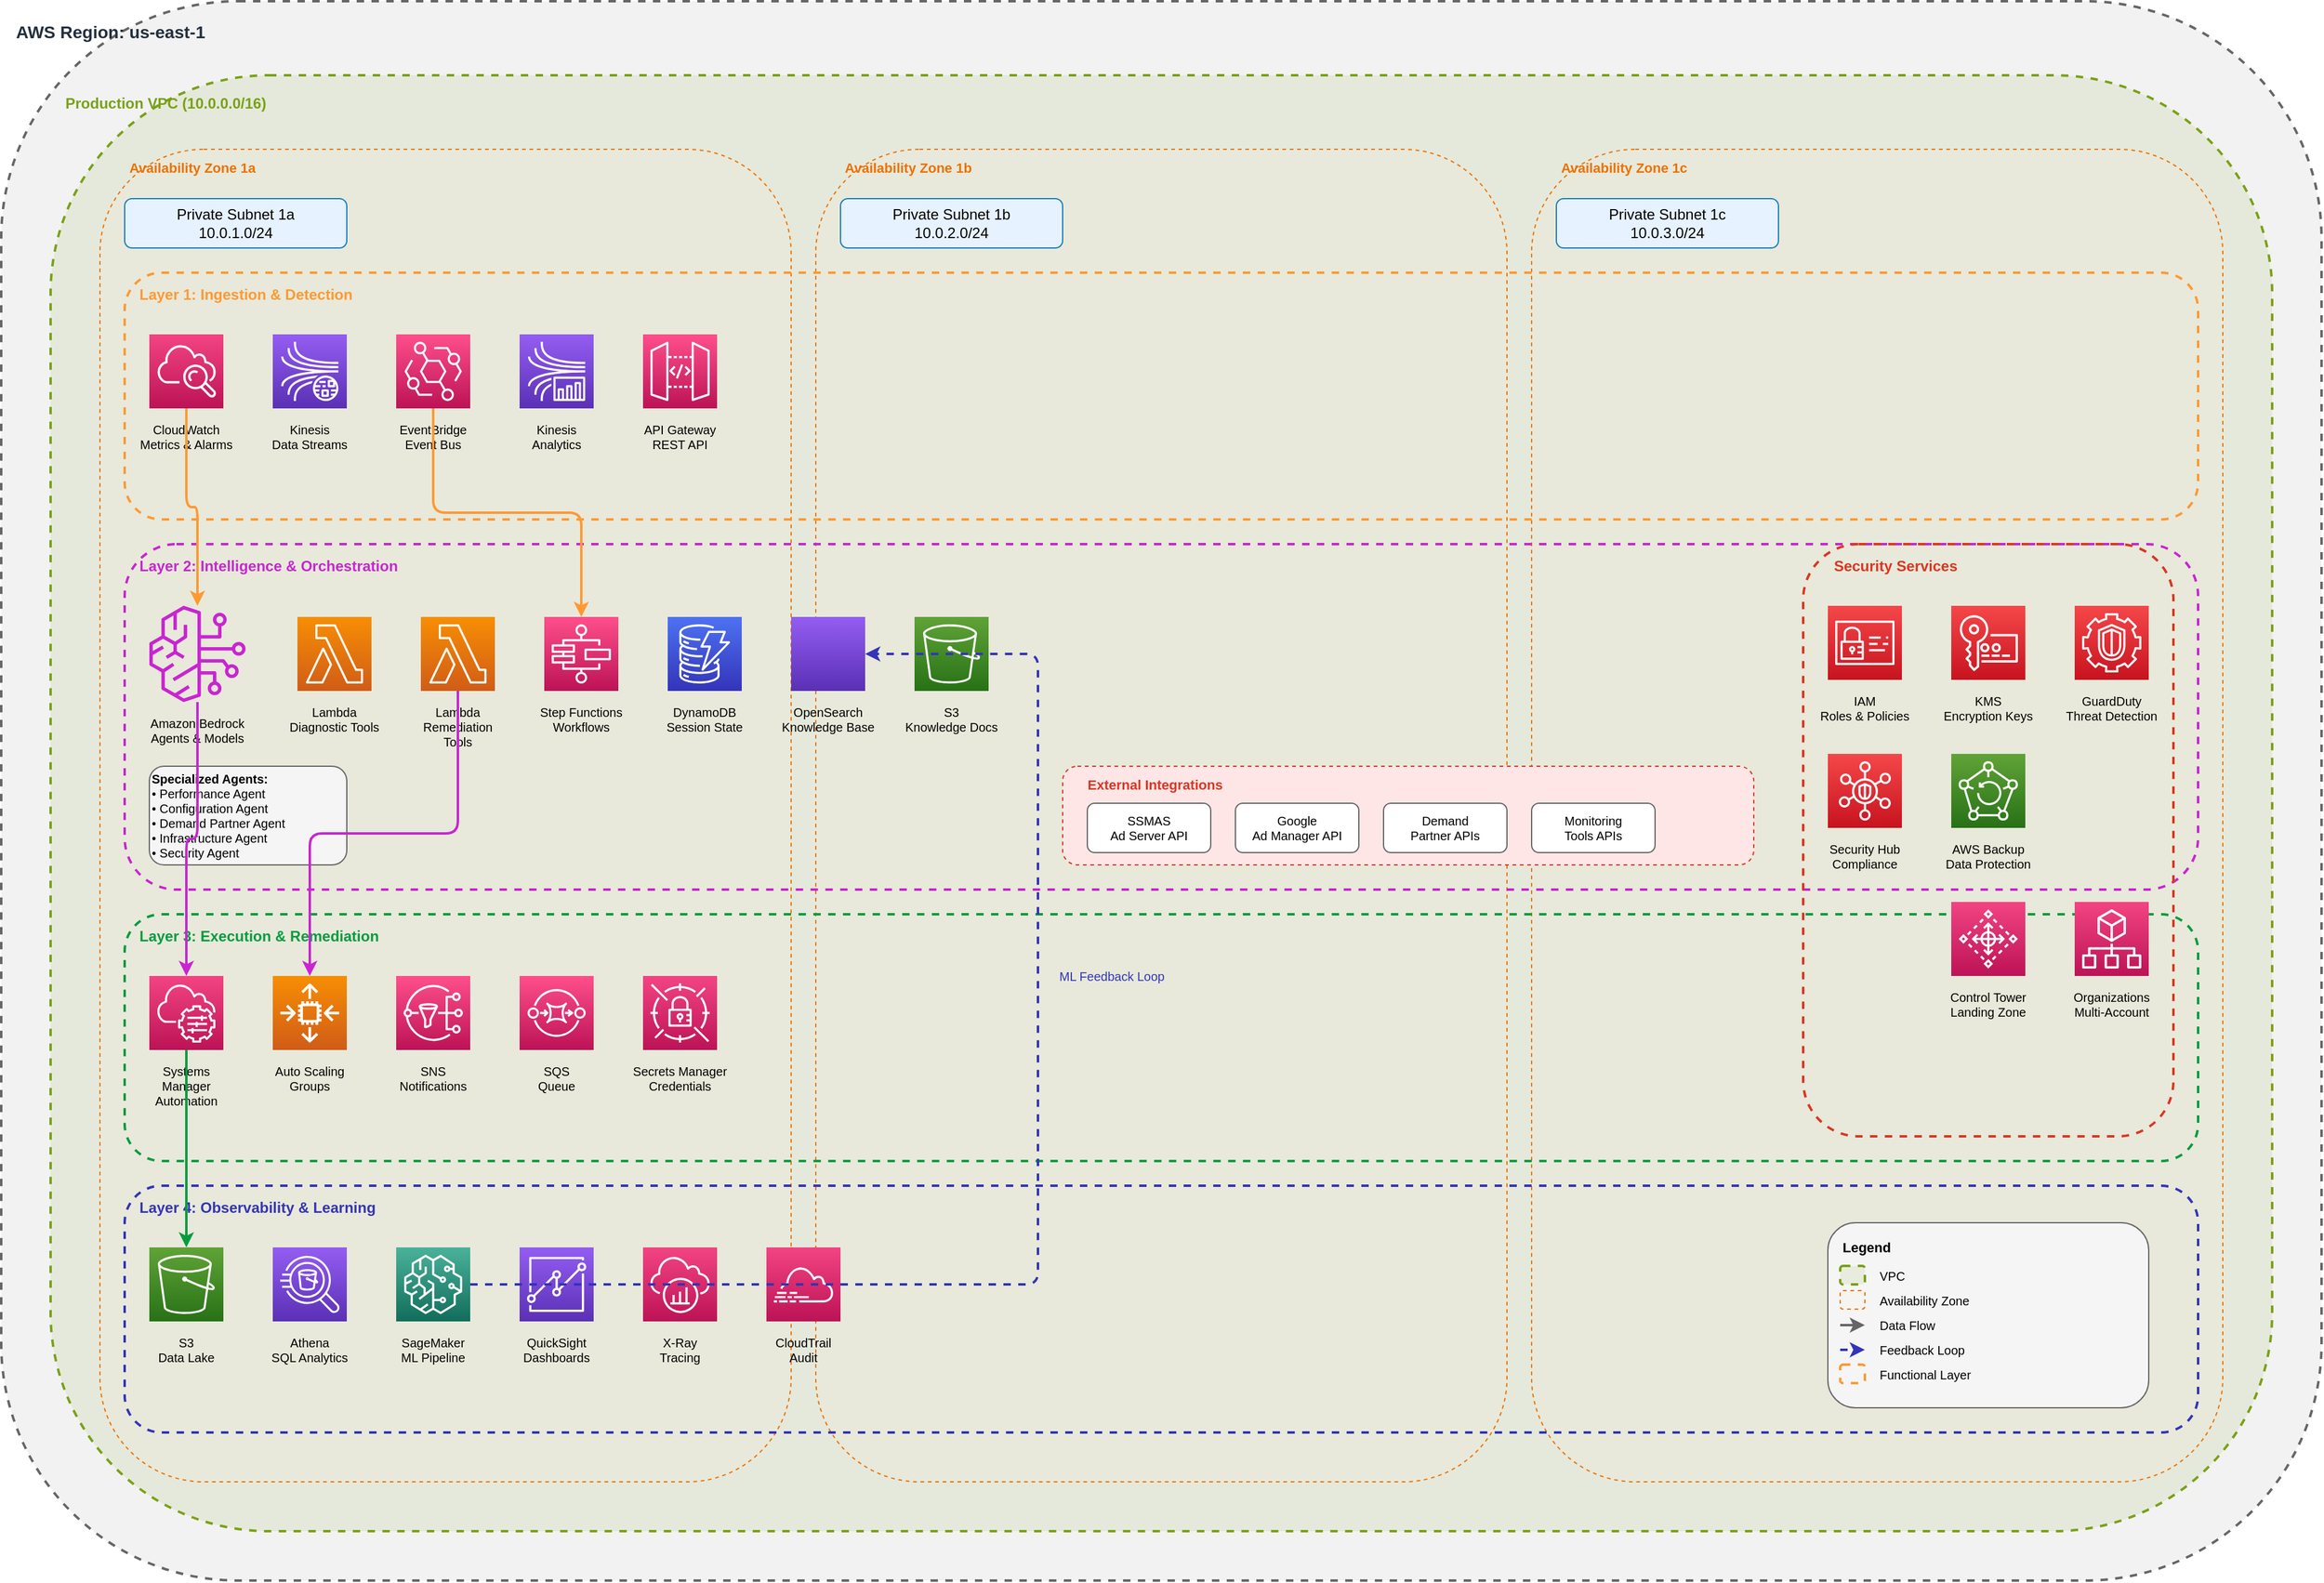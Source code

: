 <?xml version="1.0" encoding="UTF-8"?>
<mxfile version="24.7.16">
  <diagram name="AWS Technical Architecture" id="aws-technical-architecture">
    <mxGraphModel dx="2400" dy="1400" grid="1" gridSize="10" guides="1" tooltips="1" connect="1" arrows="1" fold="1" page="1" pageScale="1" pageWidth="2000" pageHeight="1400" background="#FFFFFF" math="0" shadow="0">
      <root>
        <mxCell id="0" />
        <mxCell id="1" parent="0" />

        <!-- AWS Regions and VPC Background -->
        <mxCell id="aws-region" value="" style="rounded=1;whiteSpace=wrap;html=1;fillColor=#F2F2F2;strokeColor=#666666;strokeWidth=2;dashed=1;" vertex="1" parent="1">
          <mxGeometry x="60" y="60" width="1880" height="1280" as="geometry" />
        </mxCell>
        <mxCell id="aws-region-label" value="&lt;b&gt;AWS Region: us-east-1&lt;/b&gt;" style="text;html=1;strokeColor=none;fillColor=none;align=left;verticalAlign=middle;whiteSpace=wrap;rounded=0;fontSize=14;fontColor=#232F3E;" vertex="1" parent="1">
          <mxGeometry x="70" y="70" width="200" height="30" as="geometry" />
        </mxCell>

        <!-- VPC Container -->
        <mxCell id="vpc-container" value="" style="rounded=1;whiteSpace=wrap;html=1;fillColor=#7AA116;fillOpacity=10;strokeColor=#7AA116;strokeWidth=2;dashed=1;" vertex="1" parent="1">
          <mxGeometry x="100" y="120" width="1800" height="1180" as="geometry" />
        </mxCell>
        <mxCell id="vpc-label" value="&lt;b&gt;Production VPC (10.0.0.0/16)&lt;/b&gt;" style="text;html=1;strokeColor=none;fillColor=none;align=left;verticalAlign=middle;whiteSpace=wrap;rounded=0;fontSize=12;fontColor=#7AA116;" vertex="1" parent="1">
          <mxGeometry x="110" y="130" width="200" height="25" as="geometry" />
        </mxCell>

        <!-- Availability Zones -->
        <mxCell id="az-1" value="" style="rounded=1;whiteSpace=wrap;html=1;fillColor=#FFEBCD;fillOpacity=10;strokeColor=#ED7100;strokeWidth=1;dashed=1;" vertex="1" parent="1">
          <mxGeometry x="140" y="180" width="560" height="1080" as="geometry" />
        </mxCell>
        <mxCell id="az-1-label" value="&lt;b&gt;Availability Zone 1a&lt;/b&gt;" style="text;html=1;strokeColor=none;fillColor=none;align=center;verticalAlign=middle;whiteSpace=wrap;rounded=0;fontSize=11;fontColor=#ED7100;" vertex="1" parent="1">
          <mxGeometry x="140" y="185" width="150" height="20" as="geometry" />
        </mxCell>

        <mxCell id="az-2" value="" style="rounded=1;whiteSpace=wrap;html=1;fillColor=#FFEBCD;fillOpacity=10;strokeColor=#ED7100;strokeWidth=1;dashed=1;" vertex="1" parent="1">
          <mxGeometry x="720" y="180" width="560" height="1080" as="geometry" />
        </mxCell>
        <mxCell id="az-2-label" value="&lt;b&gt;Availability Zone 1b&lt;/b&gt;" style="text;html=1;strokeColor=none;fillColor=none;align=center;verticalAlign=middle;whiteSpace=wrap;rounded=0;fontSize=11;fontColor=#ED7100;" vertex="1" parent="1">
          <mxGeometry x="720" y="185" width="150" height="20" as="geometry" />
        </mxCell>

        <mxCell id="az-3" value="" style="rounded=1;whiteSpace=wrap;html=1;fillColor=#FFEBCD;fillOpacity=10;strokeColor=#ED7100;strokeWidth=1;dashed=1;" vertex="1" parent="1">
          <mxGeometry x="1300" y="180" width="560" height="1080" as="geometry" />
        </mxCell>
        <mxCell id="az-3-label" value="&lt;b&gt;Availability Zone 1c&lt;/b&gt;" style="text;html=1;strokeColor=none;fillColor=none;align=center;verticalAlign=middle;whiteSpace=wrap;rounded=0;fontSize=11;fontColor=#ED7100;" vertex="1" parent="1">
          <mxGeometry x="1300" y="185" width="150" height="20" as="geometry" />
        </mxCell>

        <!-- Private Subnets -->
        <mxCell id="private-subnet-1a" value="Private Subnet 1a&lt;br&gt;10.0.1.0/24" style="rounded=1;whiteSpace=wrap;html=1;fillColor=#E6F2FF;strokeColor=#147EBA;strokeWidth=1;" vertex="1" parent="1">
          <mxGeometry x="160" y="220" width="180" height="40" as="geometry" />
        </mxCell>

        <mxCell id="private-subnet-1b" value="Private Subnet 1b&lt;br&gt;10.0.2.0/24" style="rounded=1;whiteSpace=wrap;html=1;fillColor=#E6F2FF;strokeColor=#147EBA;strokeWidth=1;" vertex="1" parent="1">
          <mxGeometry x="740" y="220" width="180" height="40" as="geometry" />
        </mxCell>

        <mxCell id="private-subnet-1c" value="Private Subnet 1c&lt;br&gt;10.0.3.0/24" style="rounded=1;whiteSpace=wrap;html=1;fillColor=#E6F2FF;strokeColor=#147EBA;strokeWidth=1;" vertex="1" parent="1">
          <mxGeometry x="1320" y="220" width="180" height="40" as="geometry" />
        </mxCell>

        <!-- Layer 1: Ingestion and Detection Services -->
        <mxCell id="layer1-group" value="" style="rounded=1;whiteSpace=wrap;html=1;fillColor=none;strokeColor=#FF9933;strokeWidth=2;dashed=1;" vertex="1" parent="1">
          <mxGeometry x="160" y="280" width="1680" height="200" as="geometry" />
        </mxCell>
        <mxCell id="layer1-label" value="&lt;b&gt;Layer 1: Ingestion &amp; Detection&lt;/b&gt;" style="text;html=1;strokeColor=none;fillColor=none;align=left;verticalAlign=middle;whiteSpace=wrap;rounded=0;fontSize=12;fontColor=#FF9933;" vertex="1" parent="1">
          <mxGeometry x="170" y="285" width="220" height="25" as="geometry" />
        </mxCell>

        <!-- CloudWatch -->
        <mxCell id="cloudwatch" value="" style="sketch=0;points=[[0,0,0],[0.25,0,0],[0.5,0,0],[0.75,0,0],[1,0,0],[0,1,0],[0.25,1,0],[0.5,1,0],[0.75,1,0],[1,1,0],[0,0.25,0],[0,0.5,0],[0,0.75,0],[1,0.25,0],[1,0.5,0],[1,0.75,0]];outlineConnect=0;fontColor=#232F3E;gradientColor=#F34482;gradientDirection=north;fillColor=#BC1356;strokeColor=#ffffff;dashed=0;verticalLabelPosition=bottom;verticalAlign=top;align=center;html=1;fontSize=11;fontStyle=0;aspect=fixed;shape=mxgraph.aws4.resourceIcon;resIcon=mxgraph.aws4.cloudwatch;" vertex="1" parent="1">
          <mxGeometry x="180" y="330" width="60" height="60" as="geometry" />
        </mxCell>
        <mxCell id="cloudwatch-label" value="CloudWatch&lt;br&gt;Metrics &amp; Alarms" style="text;html=1;strokeColor=none;fillColor=none;align=center;verticalAlign=top;whiteSpace=wrap;rounded=0;fontSize=10;" vertex="1" parent="1">
          <mxGeometry x="170" y="395" width="80" height="30" as="geometry" />
        </mxCell>

        <!-- Kinesis Data Streams -->
        <mxCell id="kinesis-streams" value="" style="sketch=0;points=[[0,0,0],[0.25,0,0],[0.5,0,0],[0.75,0,0],[1,0,0],[0,1,0],[0.25,1,0],[0.5,1,0],[0.75,1,0],[1,1,0],[0,0.25,0],[0,0.5,0],[0,0.75,0],[1,0.25,0],[1,0.5,0],[1,0.75,0]];outlineConnect=0;fontColor=#232F3E;gradientColor=#945DF2;gradientDirection=north;fillColor=#5A30B5;strokeColor=#ffffff;dashed=0;verticalLabelPosition=bottom;verticalAlign=top;align=center;html=1;fontSize=11;fontStyle=0;aspect=fixed;shape=mxgraph.aws4.resourceIcon;resIcon=mxgraph.aws4.kinesis_data_streams;" vertex="1" parent="1">
          <mxGeometry x="280" y="330" width="60" height="60" as="geometry" />
        </mxCell>
        <mxCell id="kinesis-streams-label" value="Kinesis&lt;br&gt;Data Streams" style="text;html=1;strokeColor=none;fillColor=none;align=center;verticalAlign=top;whiteSpace=wrap;rounded=0;fontSize=10;" vertex="1" parent="1">
          <mxGeometry x="270" y="395" width="80" height="30" as="geometry" />
        </mxCell>

        <!-- EventBridge -->
        <mxCell id="eventbridge" value="" style="sketch=0;points=[[0,0,0],[0.25,0,0],[0.5,0,0],[0.75,0,0],[1,0,0],[0,1,0],[0.25,1,0],[0.5,1,0],[0.75,1,0],[1,1,0],[0,0.25,0],[0,0.5,0],[0,0.75,0],[1,0.25,0],[1,0.5,0],[1,0.75,0]];outlineConnect=0;fontColor=#232F3E;gradientColor=#FF4F8B;gradientDirection=north;fillColor=#BC1356;strokeColor=#ffffff;dashed=0;verticalLabelPosition=bottom;verticalAlign=top;align=center;html=1;fontSize=11;fontStyle=0;aspect=fixed;shape=mxgraph.aws4.resourceIcon;resIcon=mxgraph.aws4.eventbridge;" vertex="1" parent="1">
          <mxGeometry x="380" y="330" width="60" height="60" as="geometry" />
        </mxCell>
        <mxCell id="eventbridge-label" value="EventBridge&lt;br&gt;Event Bus" style="text;html=1;strokeColor=none;fillColor=none;align=center;verticalAlign=top;whiteSpace=wrap;rounded=0;fontSize=10;" vertex="1" parent="1">
          <mxGeometry x="370" y="395" width="80" height="30" as="geometry" />
        </mxCell>

        <!-- Kinesis Analytics -->
        <mxCell id="kinesis-analytics" value="" style="sketch=0;points=[[0,0,0],[0.25,0,0],[0.5,0,0],[0.75,0,0],[1,0,0],[0,1,0],[0.25,1,0],[0.5,1,0],[0.75,1,0],[1,1,0],[0,0.25,0],[0,0.5,0],[0,0.75,0],[1,0.25,0],[1,0.5,0],[1,0.75,0]];outlineConnect=0;fontColor=#232F3E;gradientColor=#945DF2;gradientDirection=north;fillColor=#5A30B5;strokeColor=#ffffff;dashed=0;verticalLabelPosition=bottom;verticalAlign=top;align=center;html=1;fontSize=11;fontStyle=0;aspect=fixed;shape=mxgraph.aws4.resourceIcon;resIcon=mxgraph.aws4.kinesis_data_analytics;" vertex="1" parent="1">
          <mxGeometry x="480" y="330" width="60" height="60" as="geometry" />
        </mxCell>
        <mxCell id="kinesis-analytics-label" value="Kinesis&lt;br&gt;Analytics" style="text;html=1;strokeColor=none;fillColor=none;align=center;verticalAlign=top;whiteSpace=wrap;rounded=0;fontSize=10;" vertex="1" parent="1">
          <mxGeometry x="470" y="395" width="80" height="30" as="geometry" />
        </mxCell>

        <!-- API Gateway (for external data) -->
        <mxCell id="api-gateway-ingestion" value="" style="sketch=0;points=[[0,0,0],[0.25,0,0],[0.5,0,0],[0.75,0,0],[1,0,0],[0,1,0],[0.25,1,0],[0.5,1,0],[0.75,1,0],[1,1,0],[0,0.25,0],[0,0.5,0],[0,0.75,0],[1,0.25,0],[1,0.5,0],[1,0.75,0]];outlineConnect=0;fontColor=#232F3E;gradientColor=#FF4F8B;gradientDirection=north;fillColor=#BC1356;strokeColor=#ffffff;dashed=0;verticalLabelPosition=bottom;verticalAlign=top;align=center;html=1;fontSize=11;fontStyle=0;aspect=fixed;shape=mxgraph.aws4.resourceIcon;resIcon=mxgraph.aws4.api_gateway;" vertex="1" parent="1">
          <mxGeometry x="580" y="330" width="60" height="60" as="geometry" />
        </mxCell>
        <mxCell id="api-gateway-ingestion-label" value="API Gateway&lt;br&gt;REST API" style="text;html=1;strokeColor=none;fillColor=none;align=center;verticalAlign=top;whiteSpace=wrap;rounded=0;fontSize=10;" vertex="1" parent="1">
          <mxGeometry x="570" y="395" width="80" height="30" as="geometry" />
        </mxCell>

        <!-- Layer 2: Intelligence and Orchestration -->
        <mxCell id="layer2-group" value="" style="rounded=1;whiteSpace=wrap;html=1;fillColor=none;strokeColor=#C925D1;strokeWidth=2;dashed=1;" vertex="1" parent="1">
          <mxGeometry x="160" y="500" width="1680" height="280" as="geometry" />
        </mxCell>
        <mxCell id="layer2-label" value="&lt;b&gt;Layer 2: Intelligence &amp; Orchestration&lt;/b&gt;" style="text;html=1;strokeColor=none;fillColor=none;align=left;verticalAlign=middle;whiteSpace=wrap;rounded=0;fontSize=12;fontColor=#C925D1;" vertex="1" parent="1">
          <mxGeometry x="170" y="505" width="250" height="25" as="geometry" />
        </mxCell>

        <!-- Amazon Bedrock -->
        <mxCell id="bedrock" value="" style="sketch=0;outlineConnect=0;fontColor=#232F3E;gradientColor=none;fillColor=#C925D1;strokeColor=none;dashed=0;verticalLabelPosition=bottom;verticalAlign=top;align=center;html=1;fontSize=11;fontStyle=0;aspect=fixed;pointerEvents=1;shape=mxgraph.aws4.bedrock;" vertex="1" parent="1">
          <mxGeometry x="180" y="550" width="78" height="78" as="geometry" />
        </mxCell>
        <mxCell id="bedrock-label" value="Amazon Bedrock&lt;br&gt;Agents &amp; Models" style="text;html=1;strokeColor=none;fillColor=none;align=center;verticalAlign=top;whiteSpace=wrap;rounded=0;fontSize=10;" vertex="1" parent="1">
          <mxGeometry x="169" y="633" width="100" height="30" as="geometry" />
        </mxCell>

        <!-- Lambda Functions -->
        <mxCell id="lambda-1" value="" style="sketch=0;points=[[0,0,0],[0.25,0,0],[0.5,0,0],[0.75,0,0],[1,0,0],[0,1,0],[0.25,1,0],[0.5,1,0],[0.75,1,0],[1,1,0],[0,0.25,0],[0,0.5,0],[0,0.75,0],[1,0.25,0],[1,0.5,0],[1,0.75,0]];outlineConnect=0;fontColor=#232F3E;gradientColor=#F78E04;gradientDirection=north;fillColor=#D05C17;strokeColor=#ffffff;dashed=0;verticalLabelPosition=bottom;verticalAlign=top;align=center;html=1;fontSize=11;fontStyle=0;aspect=fixed;shape=mxgraph.aws4.resourceIcon;resIcon=mxgraph.aws4.lambda;" vertex="1" parent="1">
          <mxGeometry x="300" y="559" width="60" height="60" as="geometry" />
        </mxCell>
        <mxCell id="lambda-1-label" value="Lambda&lt;br&gt;Diagnostic Tools" style="text;html=1;strokeColor=none;fillColor=none;align=center;verticalAlign=top;whiteSpace=wrap;rounded=0;fontSize=10;" vertex="1" parent="1">
          <mxGeometry x="290" y="624" width="80" height="30" as="geometry" />
        </mxCell>

        <mxCell id="lambda-2" value="" style="sketch=0;points=[[0,0,0],[0.25,0,0],[0.5,0,0],[0.75,0,0],[1,0,0],[0,1,0],[0.25,1,0],[0.5,1,0],[0.75,1,0],[1,1,0],[0,0.25,0],[0,0.5,0],[0,0.75,0],[1,0.25,0],[1,0.5,0],[1,0.75,0]];outlineConnect=0;fontColor=#232F3E;gradientColor=#F78E04;gradientDirection=north;fillColor=#D05C17;strokeColor=#ffffff;dashed=0;verticalLabelPosition=bottom;verticalAlign=top;align=center;html=1;fontSize=11;fontStyle=0;aspect=fixed;shape=mxgraph.aws4.resourceIcon;resIcon=mxgraph.aws4.lambda;" vertex="1" parent="1">
          <mxGeometry x="400" y="559" width="60" height="60" as="geometry" />
        </mxCell>
        <mxCell id="lambda-2-label" value="Lambda&lt;br&gt;Remediation Tools" style="text;html=1;strokeColor=none;fillColor=none;align=center;verticalAlign=top;whiteSpace=wrap;rounded=0;fontSize=10;" vertex="1" parent="1">
          <mxGeometry x="390" y="624" width="80" height="30" as="geometry" />
        </mxCell>

        <!-- Step Functions -->
        <mxCell id="step-functions" value="" style="sketch=0;points=[[0,0,0],[0.25,0,0],[0.5,0,0],[0.75,0,0],[1,0,0],[0,1,0],[0.25,1,0],[0.5,1,0],[0.75,1,0],[1,1,0],[0,0.25,0],[0,0.5,0],[0,0.75,0],[1,0.25,0],[1,0.5,0],[1,0.75,0]];outlineConnect=0;fontColor=#232F3E;gradientColor=#FF4F8B;gradientDirection=north;fillColor=#BC1356;strokeColor=#ffffff;dashed=0;verticalLabelPosition=bottom;verticalAlign=top;align=center;html=1;fontSize=11;fontStyle=0;aspect=fixed;shape=mxgraph.aws4.resourceIcon;resIcon=mxgraph.aws4.step_functions;" vertex="1" parent="1">
          <mxGeometry x="500" y="559" width="60" height="60" as="geometry" />
        </mxCell>
        <mxCell id="step-functions-label" value="Step Functions&lt;br&gt;Workflows" style="text;html=1;strokeColor=none;fillColor=none;align=center;verticalAlign=top;whiteSpace=wrap;rounded=0;fontSize=10;" vertex="1" parent="1">
          <mxGeometry x="490" y="624" width="80" height="30" as="geometry" />
        </mxCell>

        <!-- DynamoDB -->
        <mxCell id="dynamodb" value="" style="sketch=0;points=[[0,0,0],[0.25,0,0],[0.5,0,0],[0.75,0,0],[1,0,0],[0,1,0],[0.25,1,0],[0.5,1,0],[0.75,1,0],[1,1,0],[0,0.25,0],[0,0.5,0],[0,0.75,0],[1,0.25,0],[1,0.5,0],[1,0.75,0]];outlineConnect=0;fontColor=#232F3E;gradientColor=#4D72F3;gradientDirection=north;fillColor=#3334B9;strokeColor=#ffffff;dashed=0;verticalLabelPosition=bottom;verticalAlign=top;align=center;html=1;fontSize=11;fontStyle=0;aspect=fixed;shape=mxgraph.aws4.resourceIcon;resIcon=mxgraph.aws4.dynamodb;" vertex="1" parent="1">
          <mxGeometry x="600" y="559" width="60" height="60" as="geometry" />
        </mxCell>
        <mxCell id="dynamodb-label" value="DynamoDB&lt;br&gt;Session State" style="text;html=1;strokeColor=none;fillColor=none;align=center;verticalAlign=top;whiteSpace=wrap;rounded=0;fontSize=10;" vertex="1" parent="1">
          <mxGeometry x="590" y="624" width="80" height="30" as="geometry" />
        </mxCell>

        <!-- OpenSearch (for Knowledge Base) -->
        <mxCell id="opensearch" value="" style="sketch=0;points=[[0,0,0],[0.25,0,0],[0.5,0,0],[0.75,0,0],[1,0,0],[0,1,0],[0.25,1,0],[0.5,1,0],[0.75,1,0],[1,1,0],[0,0.25,0],[0,0.5,0],[0,0.75,0],[1,0.25,0],[1,0.5,0],[1,0.75,0]];outlineConnect=0;fontColor=#232F3E;gradientColor=#945DF2;gradientDirection=north;fillColor=#5A30B5;strokeColor=#ffffff;dashed=0;verticalLabelPosition=bottom;verticalAlign=top;align=center;html=1;fontSize=11;fontStyle=0;aspect=fixed;shape=mxgraph.aws4.resourceIcon;resIcon=mxgraph.aws4.opensearch_service;" vertex="1" parent="1">
          <mxGeometry x="700" y="559" width="60" height="60" as="geometry" />
        </mxCell>
        <mxCell id="opensearch-label" value="OpenSearch&lt;br&gt;Knowledge Base" style="text;html=1;strokeColor=none;fillColor=none;align=center;verticalAlign=top;whiteSpace=wrap;rounded=0;fontSize=10;" vertex="1" parent="1">
          <mxGeometry x="690" y="624" width="80" height="30" as="geometry" />
        </mxCell>

        <!-- S3 (for Knowledge Base) -->
        <mxCell id="s3-knowledge" value="" style="sketch=0;points=[[0,0,0],[0.25,0,0],[0.5,0,0],[0.75,0,0],[1,0,0],[0,1,0],[0.25,1,0],[0.5,1,0],[0.75,1,0],[1,1,0],[0,0.25,0],[0,0.5,0],[0,0.75,0],[1,0.25,0],[1,0.5,0],[1,0.75,0]];outlineConnect=0;fontColor=#232F3E;gradientColor=#60A337;gradientDirection=north;fillColor=#277116;strokeColor=#ffffff;dashed=0;verticalLabelPosition=bottom;verticalAlign=top;align=center;html=1;fontSize=11;fontStyle=0;aspect=fixed;shape=mxgraph.aws4.resourceIcon;resIcon=mxgraph.aws4.s3;" vertex="1" parent="1">
          <mxGeometry x="800" y="559" width="60" height="60" as="geometry" />
        </mxCell>
        <mxCell id="s3-knowledge-label" value="S3&lt;br&gt;Knowledge Docs" style="text;html=1;strokeColor=none;fillColor=none;align=center;verticalAlign=top;whiteSpace=wrap;rounded=0;fontSize=10;" vertex="1" parent="1">
          <mxGeometry x="790" y="624" width="80" height="30" as="geometry" />
        </mxCell>

        <!-- Agent Details Box -->
        <mxCell id="agent-details" value="&lt;b&gt;Specialized Agents:&lt;/b&gt;&lt;br&gt;• Performance Agent&lt;br&gt;• Configuration Agent&lt;br&gt;• Demand Partner Agent&lt;br&gt;• Infrastructure Agent&lt;br&gt;• Security Agent" style="rounded=1;whiteSpace=wrap;html=1;fillColor=#F5F5F5;strokeColor=#666666;fontSize=10;align=left;" vertex="1" parent="1">
          <mxGeometry x="180" y="680" width="160" height="80" as="geometry" />
        </mxCell>

        <!-- Layer 3: Execution and Remediation -->
        <mxCell id="layer3-group" value="" style="rounded=1;whiteSpace=wrap;html=1;fillColor=none;strokeColor=#069C3F;strokeWidth=2;dashed=1;" vertex="1" parent="1">
          <mxGeometry x="160" y="800" width="1680" height="200" as="geometry" />
        </mxCell>
        <mxCell id="layer3-label" value="&lt;b&gt;Layer 3: Execution &amp; Remediation&lt;/b&gt;" style="text;html=1;strokeColor=none;fillColor=none;align=left;verticalAlign=middle;whiteSpace=wrap;rounded=0;fontSize=12;fontColor=#069C3F;" vertex="1" parent="1">
          <mxGeometry x="170" y="805" width="250" height="25" as="geometry" />
        </mxCell>

        <!-- Systems Manager -->
        <mxCell id="systems-manager" value="" style="sketch=0;points=[[0,0,0],[0.25,0,0],[0.5,0,0],[0.75,0,0],[1,0,0],[0,1,0],[0.25,1,0],[0.5,1,0],[0.75,1,0],[1,1,0],[0,0.25,0],[0,0.5,0],[0,0.75,0],[1,0.25,0],[1,0.5,0],[1,0.75,0]];outlineConnect=0;fontColor=#232F3E;gradientColor=#F34482;gradientDirection=north;fillColor=#BC1356;strokeColor=#ffffff;dashed=0;verticalLabelPosition=bottom;verticalAlign=top;align=center;html=1;fontSize=11;fontStyle=0;aspect=fixed;shape=mxgraph.aws4.resourceIcon;resIcon=mxgraph.aws4.systems_manager;" vertex="1" parent="1">
          <mxGeometry x="180" y="850" width="60" height="60" as="geometry" />
        </mxCell>
        <mxCell id="systems-manager-label" value="Systems Manager&lt;br&gt;Automation" style="text;html=1;strokeColor=none;fillColor=none;align=center;verticalAlign=top;whiteSpace=wrap;rounded=0;fontSize=10;" vertex="1" parent="1">
          <mxGeometry x="170" y="915" width="80" height="30" as="geometry" />
        </mxCell>

        <!-- Auto Scaling -->
        <mxCell id="auto-scaling" value="" style="sketch=0;points=[[0,0,0],[0.25,0,0],[0.5,0,0],[0.75,0,0],[1,0,0],[0,1,0],[0.25,1,0],[0.5,1,0],[0.75,1,0],[1,1,0],[0,0.25,0],[0,0.5,0],[0,0.75,0],[1,0.25,0],[1,0.5,0],[1,0.75,0]];outlineConnect=0;fontColor=#232F3E;gradientColor=#F78E04;gradientDirection=north;fillColor=#D05C17;strokeColor=#ffffff;dashed=0;verticalLabelPosition=bottom;verticalAlign=top;align=center;html=1;fontSize=11;fontStyle=0;aspect=fixed;shape=mxgraph.aws4.resourceIcon;resIcon=mxgraph.aws4.auto_scaling2;" vertex="1" parent="1">
          <mxGeometry x="280" y="850" width="60" height="60" as="geometry" />
        </mxCell>
        <mxCell id="auto-scaling-label" value="Auto Scaling&lt;br&gt;Groups" style="text;html=1;strokeColor=none;fillColor=none;align=center;verticalAlign=top;whiteSpace=wrap;rounded=0;fontSize=10;" vertex="1" parent="1">
          <mxGeometry x="270" y="915" width="80" height="30" as="geometry" />
        </mxCell>

        <!-- SNS -->
        <mxCell id="sns" value="" style="sketch=0;points=[[0,0,0],[0.25,0,0],[0.5,0,0],[0.75,0,0],[1,0,0],[0,1,0],[0.25,1,0],[0.5,1,0],[0.75,1,0],[1,1,0],[0,0.25,0],[0,0.5,0],[0,0.75,0],[1,0.25,0],[1,0.5,0],[1,0.75,0]];outlineConnect=0;fontColor=#232F3E;gradientColor=#FF4F8B;gradientDirection=north;fillColor=#BC1356;strokeColor=#ffffff;dashed=0;verticalLabelPosition=bottom;verticalAlign=top;align=center;html=1;fontSize=11;fontStyle=0;aspect=fixed;shape=mxgraph.aws4.resourceIcon;resIcon=mxgraph.aws4.sns;" vertex="1" parent="1">
          <mxGeometry x="380" y="850" width="60" height="60" as="geometry" />
        </mxCell>
        <mxCell id="sns-label" value="SNS&lt;br&gt;Notifications" style="text;html=1;strokeColor=none;fillColor=none;align=center;verticalAlign=top;whiteSpace=wrap;rounded=0;fontSize=10;" vertex="1" parent="1">
          <mxGeometry x="370" y="915" width="80" height="30" as="geometry" />
        </mxCell>

        <!-- SQS -->
        <mxCell id="sqs" value="" style="sketch=0;points=[[0,0,0],[0.25,0,0],[0.5,0,0],[0.75,0,0],[1,0,0],[0,1,0],[0.25,1,0],[0.5,1,0],[0.75,1,0],[1,1,0],[0,0.25,0],[0,0.5,0],[0,0.75,0],[1,0.25,0],[1,0.5,0],[1,0.75,0]];outlineConnect=0;fontColor=#232F3E;gradientColor=#FF4F8B;gradientDirection=north;fillColor=#BC1356;strokeColor=#ffffff;dashed=0;verticalLabelPosition=bottom;verticalAlign=top;align=center;html=1;fontSize=11;fontStyle=0;aspect=fixed;shape=mxgraph.aws4.resourceIcon;resIcon=mxgraph.aws4.sqs;" vertex="1" parent="1">
          <mxGeometry x="480" y="850" width="60" height="60" as="geometry" />
        </mxCell>
        <mxCell id="sqs-label" value="SQS&lt;br&gt;Queue" style="text;html=1;strokeColor=none;fillColor=none;align=center;verticalAlign=top;whiteSpace=wrap;rounded=0;fontSize=10;" vertex="1" parent="1">
          <mxGeometry x="470" y="915" width="80" height="30" as="geometry" />
        </mxCell>

        <!-- Secrets Manager -->
        <mxCell id="secrets-manager" value="" style="sketch=0;points=[[0,0,0],[0.25,0,0],[0.5,0,0],[0.75,0,0],[1,0,0],[0,1,0],[0.25,1,0],[0.5,1,0],[0.75,1,0],[1,1,0],[0,0.25,0],[0,0.5,0],[0,0.75,0],[1,0.25,0],[1,0.5,0],[1,0.75,0]];outlineConnect=0;fontColor=#232F3E;gradientColor=#F34482;gradientDirection=north;fillColor=#BC1356;strokeColor=#ffffff;dashed=0;verticalLabelPosition=bottom;verticalAlign=top;align=center;html=1;fontSize=11;fontStyle=0;aspect=fixed;shape=mxgraph.aws4.resourceIcon;resIcon=mxgraph.aws4.secrets_manager;" vertex="1" parent="1">
          <mxGeometry x="580" y="850" width="60" height="60" as="geometry" />
        </mxCell>
        <mxCell id="secrets-manager-label" value="Secrets Manager&lt;br&gt;Credentials" style="text;html=1;strokeColor=none;fillColor=none;align=center;verticalAlign=top;whiteSpace=wrap;rounded=0;fontSize=10;" vertex="1" parent="1">
          <mxGeometry x="570" y="915" width="80" height="30" as="geometry" />
        </mxCell>

        <!-- Layer 4: Observability and Learning -->
        <mxCell id="layer4-group" value="" style="rounded=1;whiteSpace=wrap;html=1;fillColor=none;strokeColor=#3334B9;strokeWidth=2;dashed=1;" vertex="1" parent="1">
          <mxGeometry x="160" y="1020" width="1680" height="200" as="geometry" />
        </mxCell>
        <mxCell id="layer4-label" value="&lt;b&gt;Layer 4: Observability &amp; Learning&lt;/b&gt;" style="text;html=1;strokeColor=none;fillColor=none;align=left;verticalAlign=middle;whiteSpace=wrap;rounded=0;fontSize=12;fontColor=#3334B9;" vertex="1" parent="1">
          <mxGeometry x="170" y="1025" width="250" height="25" as="geometry" />
        </mxCell>

        <!-- S3 Data Lake -->
        <mxCell id="s3-data-lake" value="" style="sketch=0;points=[[0,0,0],[0.25,0,0],[0.5,0,0],[0.75,0,0],[1,0,0],[0,1,0],[0.25,1,0],[0.5,1,0],[0.75,1,0],[1,1,0],[0,0.25,0],[0,0.5,0],[0,0.75,0],[1,0.25,0],[1,0.5,0],[1,0.75,0]];outlineConnect=0;fontColor=#232F3E;gradientColor=#60A337;gradientDirection=north;fillColor=#277116;strokeColor=#ffffff;dashed=0;verticalLabelPosition=bottom;verticalAlign=top;align=center;html=1;fontSize=11;fontStyle=0;aspect=fixed;shape=mxgraph.aws4.resourceIcon;resIcon=mxgraph.aws4.s3;" vertex="1" parent="1">
          <mxGeometry x="180" y="1070" width="60" height="60" as="geometry" />
        </mxCell>
        <mxCell id="s3-data-lake-label" value="S3&lt;br&gt;Data Lake" style="text;html=1;strokeColor=none;fillColor=none;align=center;verticalAlign=top;whiteSpace=wrap;rounded=0;fontSize=10;" vertex="1" parent="1">
          <mxGeometry x="170" y="1135" width="80" height="30" as="geometry" />
        </mxCell>

        <!-- Athena -->
        <mxCell id="athena" value="" style="sketch=0;points=[[0,0,0],[0.25,0,0],[0.5,0,0],[0.75,0,0],[1,0,0],[0,1,0],[0.25,1,0],[0.5,1,0],[0.75,1,0],[1,1,0],[0,0.25,0],[0,0.5,0],[0,0.75,0],[1,0.25,0],[1,0.5,0],[1,0.75,0]];outlineConnect=0;fontColor=#232F3E;gradientColor=#945DF2;gradientDirection=north;fillColor=#5A30B5;strokeColor=#ffffff;dashed=0;verticalLabelPosition=bottom;verticalAlign=top;align=center;html=1;fontSize=11;fontStyle=0;aspect=fixed;shape=mxgraph.aws4.resourceIcon;resIcon=mxgraph.aws4.athena;" vertex="1" parent="1">
          <mxGeometry x="280" y="1070" width="60" height="60" as="geometry" />
        </mxCell>
        <mxCell id="athena-label" value="Athena&lt;br&gt;SQL Analytics" style="text;html=1;strokeColor=none;fillColor=none;align=center;verticalAlign=top;whiteSpace=wrap;rounded=0;fontSize=10;" vertex="1" parent="1">
          <mxGeometry x="270" y="1135" width="80" height="30" as="geometry" />
        </mxCell>

        <!-- SageMaker -->
        <mxCell id="sagemaker" value="" style="sketch=0;points=[[0,0,0],[0.25,0,0],[0.5,0,0],[0.75,0,0],[1,0,0],[0,1,0],[0.25,1,0],[0.5,1,0],[0.75,1,0],[1,1,0],[0,0.25,0],[0,0.5,0],[0,0.75,0],[1,0.25,0],[1,0.5,0],[1,0.75,0]];outlineConnect=0;fontColor=#232F3E;gradientColor=#4AB29A;gradientDirection=north;fillColor=#116D5B;strokeColor=#ffffff;dashed=0;verticalLabelPosition=bottom;verticalAlign=top;align=center;html=1;fontSize=11;fontStyle=0;aspect=fixed;shape=mxgraph.aws4.resourceIcon;resIcon=mxgraph.aws4.sagemaker;" vertex="1" parent="1">
          <mxGeometry x="380" y="1070" width="60" height="60" as="geometry" />
        </mxCell>
        <mxCell id="sagemaker-label" value="SageMaker&lt;br&gt;ML Pipeline" style="text;html=1;strokeColor=none;fillColor=none;align=center;verticalAlign=top;whiteSpace=wrap;rounded=0;fontSize=10;" vertex="1" parent="1">
          <mxGeometry x="370" y="1135" width="80" height="30" as="geometry" />
        </mxCell>

        <!-- QuickSight -->
        <mxCell id="quicksight" value="" style="sketch=0;points=[[0,0,0],[0.25,0,0],[0.5,0,0],[0.75,0,0],[1,0,0],[0,1,0],[0.25,1,0],[0.5,1,0],[0.75,1,0],[1,1,0],[0,0.25,0],[0,0.5,0],[0,0.75,0],[1,0.25,0],[1,0.5,0],[1,0.75,0]];outlineConnect=0;fontColor=#232F3E;gradientColor=#945DF2;gradientDirection=north;fillColor=#5A30B5;strokeColor=#ffffff;dashed=0;verticalLabelPosition=bottom;verticalAlign=top;align=center;html=1;fontSize=11;fontStyle=0;aspect=fixed;shape=mxgraph.aws4.resourceIcon;resIcon=mxgraph.aws4.quicksight;" vertex="1" parent="1">
          <mxGeometry x="480" y="1070" width="60" height="60" as="geometry" />
        </mxCell>
        <mxCell id="quicksight-label" value="QuickSight&lt;br&gt;Dashboards" style="text;html=1;strokeColor=none;fillColor=none;align=center;verticalAlign=top;whiteSpace=wrap;rounded=0;fontSize=10;" vertex="1" parent="1">
          <mxGeometry x="470" y="1135" width="80" height="30" as="geometry" />
        </mxCell>

        <!-- X-Ray -->
        <mxCell id="xray" value="" style="sketch=0;points=[[0,0,0],[0.25,0,0],[0.5,0,0],[0.75,0,0],[1,0,0],[0,1,0],[0.25,1,0],[0.5,1,0],[0.75,1,0],[1,1,0],[0,0.25,0],[0,0.5,0],[0,0.75,0],[1,0.25,0],[1,0.5,0],[1,0.75,0]];outlineConnect=0;fontColor=#232F3E;gradientColor=#F34482;gradientDirection=north;fillColor=#BC1356;strokeColor=#ffffff;dashed=0;verticalLabelPosition=bottom;verticalAlign=top;align=center;html=1;fontSize=11;fontStyle=0;aspect=fixed;shape=mxgraph.aws4.resourceIcon;resIcon=mxgraph.aws4.xray;" vertex="1" parent="1">
          <mxGeometry x="580" y="1070" width="60" height="60" as="geometry" />
        </mxCell>
        <mxCell id="xray-label" value="X-Ray&lt;br&gt;Tracing" style="text;html=1;strokeColor=none;fillColor=none;align=center;verticalAlign=top;whiteSpace=wrap;rounded=0;fontSize=10;" vertex="1" parent="1">
          <mxGeometry x="570" y="1135" width="80" height="30" as="geometry" />
        </mxCell>

        <!-- CloudTrail -->
        <mxCell id="cloudtrail" value="" style="sketch=0;points=[[0,0,0],[0.25,0,0],[0.5,0,0],[0.75,0,0],[1,0,0],[0,1,0],[0.25,1,0],[0.5,1,0],[0.75,1,0],[1,1,0],[0,0.25,0],[0,0.5,0],[0,0.75,0],[1,0.25,0],[1,0.5,0],[1,0.75,0]];outlineConnect=0;fontColor=#232F3E;gradientColor=#F34482;gradientDirection=north;fillColor=#BC1356;strokeColor=#ffffff;dashed=0;verticalLabelPosition=bottom;verticalAlign=top;align=center;html=1;fontSize=11;fontStyle=0;aspect=fixed;shape=mxgraph.aws4.resourceIcon;resIcon=mxgraph.aws4.cloudtrail;" vertex="1" parent="1">
          <mxGeometry x="680" y="1070" width="60" height="60" as="geometry" />
        </mxCell>
        <mxCell id="cloudtrail-label" value="CloudTrail&lt;br&gt;Audit" style="text;html=1;strokeColor=none;fillColor=none;align=center;verticalAlign=top;whiteSpace=wrap;rounded=0;fontSize=10;" vertex="1" parent="1">
          <mxGeometry x="670" y="1135" width="80" height="30" as="geometry" />
        </mxCell>

        <!-- Security Services Group -->
        <mxCell id="security-group" value="" style="rounded=1;whiteSpace=wrap;html=1;fillColor=none;strokeColor=#DD3522;strokeWidth=2;dashed=1;" vertex="1" parent="1">
          <mxGeometry x="1520" y="500" width="300" height="480" as="geometry" />
        </mxCell>
        <mxCell id="security-label" value="&lt;b&gt;Security Services&lt;/b&gt;" style="text;html=1;strokeColor=none;fillColor=none;align=center;verticalAlign=middle;whiteSpace=wrap;rounded=0;fontSize=12;fontColor=#DD3522;" vertex="1" parent="1">
          <mxGeometry x="1520" y="505" width="150" height="25" as="geometry" />
        </mxCell>

        <!-- IAM -->
        <mxCell id="iam" value="" style="sketch=0;points=[[0,0,0],[0.25,0,0],[0.5,0,0],[0.75,0,0],[1,0,0],[0,1,0],[0.25,1,0],[0.5,1,0],[0.75,1,0],[1,1,0],[0,0.25,0],[0,0.5,0],[0,0.75,0],[1,0.25,0],[1,0.5,0],[1,0.75,0]];outlineConnect=0;fontColor=#232F3E;gradientColor=#F54749;gradientDirection=north;fillColor=#C7131F;strokeColor=#ffffff;dashed=0;verticalLabelPosition=bottom;verticalAlign=top;align=center;html=1;fontSize=11;fontStyle=0;aspect=fixed;shape=mxgraph.aws4.resourceIcon;resIcon=mxgraph.aws4.identity_and_access_management;" vertex="1" parent="1">
          <mxGeometry x="1540" y="550" width="60" height="60" as="geometry" />
        </mxCell>
        <mxCell id="iam-label" value="IAM&lt;br&gt;Roles &amp; Policies" style="text;html=1;strokeColor=none;fillColor=none;align=center;verticalAlign=top;whiteSpace=wrap;rounded=0;fontSize=10;" vertex="1" parent="1">
          <mxGeometry x="1530" y="615" width="80" height="30" as="geometry" />
        </mxCell>

        <!-- KMS -->
        <mxCell id="kms" value="" style="sketch=0;points=[[0,0,0],[0.25,0,0],[0.5,0,0],[0.75,0,0],[1,0,0],[0,1,0],[0.25,1,0],[0.5,1,0],[0.75,1,0],[1,1,0],[0,0.25,0],[0,0.5,0],[0,0.75,0],[1,0.25,0],[1,0.5,0],[1,0.75,0]];outlineConnect=0;fontColor=#232F3E;gradientColor=#F54749;gradientDirection=north;fillColor=#C7131F;strokeColor=#ffffff;dashed=0;verticalLabelPosition=bottom;verticalAlign=top;align=center;html=1;fontSize=11;fontStyle=0;aspect=fixed;shape=mxgraph.aws4.resourceIcon;resIcon=mxgraph.aws4.key_management_service;" vertex="1" parent="1">
          <mxGeometry x="1640" y="550" width="60" height="60" as="geometry" />
        </mxCell>
        <mxCell id="kms-label" value="KMS&lt;br&gt;Encryption Keys" style="text;html=1;strokeColor=none;fillColor=none;align=center;verticalAlign=top;whiteSpace=wrap;rounded=0;fontSize=10;" vertex="1" parent="1">
          <mxGeometry x="1630" y="615" width="80" height="30" as="geometry" />
        </mxCell>

        <!-- GuardDuty -->
        <mxCell id="guardduty" value="" style="sketch=0;points=[[0,0,0],[0.25,0,0],[0.5,0,0],[0.75,0,0],[1,0,0],[0,1,0],[0.25,1,0],[0.5,1,0],[0.75,1,0],[1,1,0],[0,0.25,0],[0,0.5,0],[0,0.75,0],[1,0.25,0],[1,0.5,0],[1,0.75,0]];outlineConnect=0;fontColor=#232F3E;gradientColor=#F54749;gradientDirection=north;fillColor=#C7131F;strokeColor=#ffffff;dashed=0;verticalLabelPosition=bottom;verticalAlign=top;align=center;html=1;fontSize=11;fontStyle=0;aspect=fixed;shape=mxgraph.aws4.resourceIcon;resIcon=mxgraph.aws4.guardduty;" vertex="1" parent="1">
          <mxGeometry x="1740" y="550" width="60" height="60" as="geometry" />
        </mxCell>
        <mxCell id="guardduty-label" value="GuardDuty&lt;br&gt;Threat Detection" style="text;html=1;strokeColor=none;fillColor=none;align=center;verticalAlign=top;whiteSpace=wrap;rounded=0;fontSize=10;" vertex="1" parent="1">
          <mxGeometry x="1730" y="615" width="80" height="30" as="geometry" />
        </mxCell>

        <!-- Security Hub -->
        <mxCell id="security-hub" value="" style="sketch=0;points=[[0,0,0],[0.25,0,0],[0.5,0,0],[0.75,0,0],[1,0,0],[0,1,0],[0.25,1,0],[0.5,1,0],[0.75,1,0],[1,1,0],[0,0.25,0],[0,0.5,0],[0,0.75,0],[1,0.25,0],[1,0.5,0],[1,0.75,0]];outlineConnect=0;fontColor=#232F3E;gradientColor=#F54749;gradientDirection=north;fillColor=#C7131F;strokeColor=#ffffff;dashed=0;verticalLabelPosition=bottom;verticalAlign=top;align=center;html=1;fontSize=11;fontStyle=0;aspect=fixed;shape=mxgraph.aws4.resourceIcon;resIcon=mxgraph.aws4.security_hub;" vertex="1" parent="1">
          <mxGeometry x="1540" y="670" width="60" height="60" as="geometry" />
        </mxCell>
        <mxCell id="security-hub-label" value="Security Hub&lt;br&gt;Compliance" style="text;html=1;strokeColor=none;fillColor=none;align=center;verticalAlign=top;whiteSpace=wrap;rounded=0;fontSize=10;" vertex="1" parent="1">
          <mxGeometry x="1530" y="735" width="80" height="30" as="geometry" />
        </mxCell>

        <!-- AWS Backup -->
        <mxCell id="aws-backup" value="" style="sketch=0;points=[[0,0,0],[0.25,0,0],[0.5,0,0],[0.75,0,0],[1,0,0],[0,1,0],[0.25,1,0],[0.5,1,0],[0.75,1,0],[1,1,0],[0,0.25,0],[0,0.5,0],[0,0.75,0],[1,0.25,0],[1,0.5,0],[1,0.75,0]];outlineConnect=0;fontColor=#232F3E;gradientColor=#60A337;gradientDirection=north;fillColor=#277116;strokeColor=#ffffff;dashed=0;verticalLabelPosition=bottom;verticalAlign=top;align=center;html=1;fontSize=11;fontStyle=0;aspect=fixed;shape=mxgraph.aws4.resourceIcon;resIcon=mxgraph.aws4.backup;" vertex="1" parent="1">
          <mxGeometry x="1640" y="670" width="60" height="60" as="geometry" />
        </mxCell>
        <mxCell id="aws-backup-label" value="AWS Backup&lt;br&gt;Data Protection" style="text;html=1;strokeColor=none;fillColor=none;align=center;verticalAlign=top;whiteSpace=wrap;rounded=0;fontSize=10;" vertex="1" parent="1">
          <mxGeometry x="1630" y="735" width="80" height="30" as="geometry" />
        </mxCell>

        <!-- Control Tower -->
        <mxCell id="control-tower" value="" style="sketch=0;points=[[0,0,0],[0.25,0,0],[0.5,0,0],[0.75,0,0],[1,0,0],[0,1,0],[0.25,1,0],[0.5,1,0],[0.75,1,0],[1,1,0],[0,0.25,0],[0,0.5,0],[0,0.75,0],[1,0.25,0],[1,0.5,0],[1,0.75,0]];outlineConnect=0;fontColor=#232F3E;gradientColor=#F34482;gradientDirection=north;fillColor=#BC1356;strokeColor=#ffffff;dashed=0;verticalLabelPosition=bottom;verticalAlign=top;align=center;html=1;fontSize=11;fontStyle=0;aspect=fixed;shape=mxgraph.aws4.resourceIcon;resIcon=mxgraph.aws4.control_tower;" vertex="1" parent="1">
          <mxGeometry x="1640" y="790" width="60" height="60" as="geometry" />
        </mxCell>
        <mxCell id="control-tower-label" value="Control Tower&lt;br&gt;Landing Zone" style="text;html=1;strokeColor=none;fillColor=none;align=center;verticalAlign=top;whiteSpace=wrap;rounded=0;fontSize=10;" vertex="1" parent="1">
          <mxGeometry x="1630" y="855" width="80" height="30" as="geometry" />
        </mxCell>

        <!-- Organizations -->
        <mxCell id="organizations" value="" style="sketch=0;points=[[0,0,0],[0.25,0,0],[0.5,0,0],[0.75,0,0],[1,0,0],[0,1,0],[0.25,1,0],[0.5,1,0],[0.75,1,0],[1,1,0],[0,0.25,0],[0,0.5,0],[0,0.75,0],[1,0.25,0],[1,0.5,0],[1,0.75,0]];outlineConnect=0;fontColor=#232F3E;gradientColor=#F34482;gradientDirection=north;fillColor=#BC1356;strokeColor=#ffffff;dashed=0;verticalLabelPosition=bottom;verticalAlign=top;align=center;html=1;fontSize=11;fontStyle=0;aspect=fixed;shape=mxgraph.aws4.resourceIcon;resIcon=mxgraph.aws4.organizations;" vertex="1" parent="1">
          <mxGeometry x="1740" y="790" width="60" height="60" as="geometry" />
        </mxCell>
        <mxCell id="organizations-label" value="Organizations&lt;br&gt;Multi-Account" style="text;html=1;strokeColor=none;fillColor=none;align=center;verticalAlign=top;whiteSpace=wrap;rounded=0;fontSize=10;" vertex="1" parent="1">
          <mxGeometry x="1730" y="855" width="80" height="30" as="geometry" />
        </mxCell>

        <!-- External Integrations -->
        <mxCell id="external-group" value="" style="rounded=1;whiteSpace=wrap;html=1;fillColor=#FFE6E6;strokeColor=#DD3522;strokeWidth=1;dashed=1;" vertex="1" parent="1">
          <mxGeometry x="920" y="680" width="560" height="80" as="geometry" />
        </mxCell>
        <mxCell id="external-label" value="&lt;b&gt;External Integrations&lt;/b&gt;" style="text;html=1;strokeColor=none;fillColor=none;align=center;verticalAlign=middle;whiteSpace=wrap;rounded=0;fontSize=11;fontColor=#DD3522;" vertex="1" parent="1">
          <mxGeometry x="920" y="685" width="150" height="20" as="geometry" />
        </mxCell>

        <mxCell id="ssmas-api" value="SSMAS&lt;br&gt;Ad Server API" style="rounded=1;whiteSpace=wrap;html=1;fillColor=#FFFFFF;strokeColor=#666666;fontSize=10;" vertex="1" parent="1">
          <mxGeometry x="940" y="710" width="100" height="40" as="geometry" />
        </mxCell>

        <mxCell id="gam-api" value="Google&lt;br&gt;Ad Manager API" style="rounded=1;whiteSpace=wrap;html=1;fillColor=#FFFFFF;strokeColor=#666666;fontSize=10;" vertex="1" parent="1">
          <mxGeometry x="1060" y="710" width="100" height="40" as="geometry" />
        </mxCell>

        <mxCell id="partner-apis" value="Demand&lt;br&gt;Partner APIs" style="rounded=1;whiteSpace=wrap;html=1;fillColor=#FFFFFF;strokeColor=#666666;fontSize=10;" vertex="1" parent="1">
          <mxGeometry x="1180" y="710" width="100" height="40" as="geometry" />
        </mxCell>

        <mxCell id="monitoring-apis" value="Monitoring&lt;br&gt;Tools APIs" style="rounded=1;whiteSpace=wrap;html=1;fillColor=#FFFFFF;strokeColor=#666666;fontSize=10;" vertex="1" parent="1">
          <mxGeometry x="1300" y="710" width="100" height="40" as="geometry" />
        </mxCell>

        <!-- Data Flow Arrows -->
        <!-- Layer 1 to Layer 2 -->
        <mxCell id="flow-1-2-1" style="edgeStyle=orthogonalEdgeStyle;rounded=1;orthogonalLoop=1;jettySize=auto;html=1;strokeColor=#FF9933;strokeWidth=2;startArrow=none;endArrow=classic;exitX=0.5;exitY=1;entryX=0.5;entryY=0;" edge="1" parent="1" source="cloudwatch" target="bedrock">
          <mxGeometry relative="1" as="geometry" />
        </mxCell>

        <mxCell id="flow-1-2-2" style="edgeStyle=orthogonalEdgeStyle;rounded=1;orthogonalLoop=1;jettySize=auto;html=1;strokeColor=#FF9933;strokeWidth=2;startArrow=none;endArrow=classic;exitX=0.5;exitY=1;entryX=0.5;entryY=0;" edge="1" parent="1" source="eventbridge" target="step-functions">
          <mxGeometry relative="1" as="geometry" />
        </mxCell>

        <!-- Layer 2 to Layer 3 -->
        <mxCell id="flow-2-3-1" style="edgeStyle=orthogonalEdgeStyle;rounded=1;orthogonalLoop=1;jettySize=auto;html=1;strokeColor=#C925D1;strokeWidth=2;startArrow=none;endArrow=classic;exitX=0.5;exitY=1;entryX=0.5;entryY=0;" edge="1" parent="1" source="bedrock" target="systems-manager">
          <mxGeometry relative="1" as="geometry" />
        </mxCell>

        <mxCell id="flow-2-3-2" style="edgeStyle=orthogonalEdgeStyle;rounded=1;orthogonalLoop=1;jettySize=auto;html=1;strokeColor=#C925D1;strokeWidth=2;startArrow=none;endArrow=classic;exitX=0.5;exitY=1;entryX=0.5;entryY=0;" edge="1" parent="1" source="lambda-2" target="auto-scaling">
          <mxGeometry relative="1" as="geometry" />
        </mxCell>

        <!-- Layer 3 to Layer 4 -->
        <mxCell id="flow-3-4-1" style="edgeStyle=orthogonalEdgeStyle;rounded=1;orthogonalLoop=1;jettySize=auto;html=1;strokeColor=#069C3F;strokeWidth=2;startArrow=none;endArrow=classic;exitX=0.5;exitY=1;entryX=0.5;entryY=0;" edge="1" parent="1" source="systems-manager" target="s3-data-lake">
          <mxGeometry relative="1" as="geometry" />
        </mxCell>

        <!-- Feedback Loop -->
        <mxCell id="feedback-loop-arrow" style="edgeStyle=orthogonalEdgeStyle;rounded=1;orthogonalLoop=1;jettySize=auto;html=1;strokeColor=#3334B9;strokeWidth=2;startArrow=none;endArrow=classic;dashed=1;exitX=1;exitY=0.5;entryX=1;entryY=0.5;" edge="1" parent="1" source="sagemaker" target="opensearch">
          <mxGeometry relative="1" as="geometry">
            <Array as="points">
              <mxPoint x="900" y="1100" />
              <mxPoint x="900" y="589" />
            </Array>
          </mxGeometry>
        </mxCell>
        <mxCell id="feedback-label" value="ML Feedback Loop" style="text;html=1;strokeColor=none;fillColor=none;align=center;verticalAlign=middle;whiteSpace=wrap;rounded=0;fontSize=10;fontColor=#3334B9;" vertex="1" parent="1">
          <mxGeometry x="910" y="840" width="100" height="20" as="geometry" />
        </mxCell>

        <!-- Legend -->
        <mxCell id="legend-box" value="" style="rounded=1;whiteSpace=wrap;html=1;fillColor=#F5F5F5;strokeColor=#666666;" vertex="1" parent="1">
          <mxGeometry x="1540" y="1050" width="260" height="150" as="geometry" />
        </mxCell>
        <mxCell id="legend-title" value="&lt;b&gt;Legend&lt;/b&gt;" style="text;html=1;strokeColor=none;fillColor=none;align=left;verticalAlign=middle;whiteSpace=wrap;rounded=0;fontSize=11;" vertex="1" parent="1">
          <mxGeometry x="1550" y="1060" width="100" height="20" as="geometry" />
        </mxCell>

        <mxCell id="legend-vpc" value="VPC" style="text;html=1;strokeColor=none;fillColor=none;align=left;verticalAlign=middle;whiteSpace=wrap;rounded=0;fontSize=10;" vertex="1" parent="1">
          <mxGeometry x="1580" y="1085" width="80" height="15" as="geometry" />
        </mxCell>
        <mxCell id="legend-vpc-icon" value="" style="rounded=1;whiteSpace=wrap;html=1;fillColor=#7AA116;fillOpacity=10;strokeColor=#7AA116;strokeWidth=2;dashed=1;" vertex="1" parent="1">
          <mxGeometry x="1550" y="1085" width="20" height="15" as="geometry" />
        </mxCell>

        <mxCell id="legend-az" value="Availability Zone" style="text;html=1;strokeColor=none;fillColor=none;align=left;verticalAlign=middle;whiteSpace=wrap;rounded=0;fontSize=10;" vertex="1" parent="1">
          <mxGeometry x="1580" y="1105" width="80" height="15" as="geometry" />
        </mxCell>
        <mxCell id="legend-az-icon" value="" style="rounded=1;whiteSpace=wrap;html=1;fillColor=#FFEBCD;fillOpacity=10;strokeColor=#ED7100;strokeWidth=1;dashed=1;" vertex="1" parent="1">
          <mxGeometry x="1550" y="1105" width="20" height="15" as="geometry" />
        </mxCell>

        <mxCell id="legend-data-flow" value="Data Flow" style="text;html=1;strokeColor=none;fillColor=none;align=left;verticalAlign=middle;whiteSpace=wrap;rounded=0;fontSize=10;" vertex="1" parent="1">
          <mxGeometry x="1580" y="1125" width="80" height="15" as="geometry" />
        </mxCell>
        <mxCell id="legend-data-flow-arrow" value="" style="endArrow=classic;html=1;strokeColor=#666666;strokeWidth=2;" edge="1" parent="1">
          <mxGeometry width="50" height="50" relative="1" as="geometry">
            <mxPoint x="1550" y="1133" as="sourcePoint" />
            <mxPoint x="1570" y="1133" as="targetPoint" />
          </mxGeometry>
        </mxCell>

        <mxCell id="legend-feedback" value="Feedback Loop" style="text;html=1;strokeColor=none;fillColor=none;align=left;verticalAlign=middle;whiteSpace=wrap;rounded=0;fontSize=10;" vertex="1" parent="1">
          <mxGeometry x="1580" y="1145" width="80" height="15" as="geometry" />
        </mxCell>
        <mxCell id="legend-feedback-arrow" value="" style="endArrow=classic;html=1;strokeColor=#3334B9;strokeWidth=2;dashed=1;" edge="1" parent="1">
          <mxGeometry width="50" height="50" relative="1" as="geometry">
            <mxPoint x="1550" y="1153" as="sourcePoint" />
            <mxPoint x="1570" y="1153" as="targetPoint" />
          </mxGeometry>
        </mxCell>

        <mxCell id="legend-layer" value="Functional Layer" style="text;html=1;strokeColor=none;fillColor=none;align=left;verticalAlign=middle;whiteSpace=wrap;rounded=0;fontSize=10;" vertex="1" parent="1">
          <mxGeometry x="1580" y="1165" width="80" height="15" as="geometry" />
        </mxCell>
        <mxCell id="legend-layer-icon" value="" style="rounded=1;whiteSpace=wrap;html=1;fillColor=none;strokeColor=#FF9933;strokeWidth=2;dashed=1;" vertex="1" parent="1">
          <mxGeometry x="1550" y="1165" width="20" height="15" as="geometry" />
        </mxCell>

      </root>
    </mxGraphModel>
  </diagram>
</mxfile>